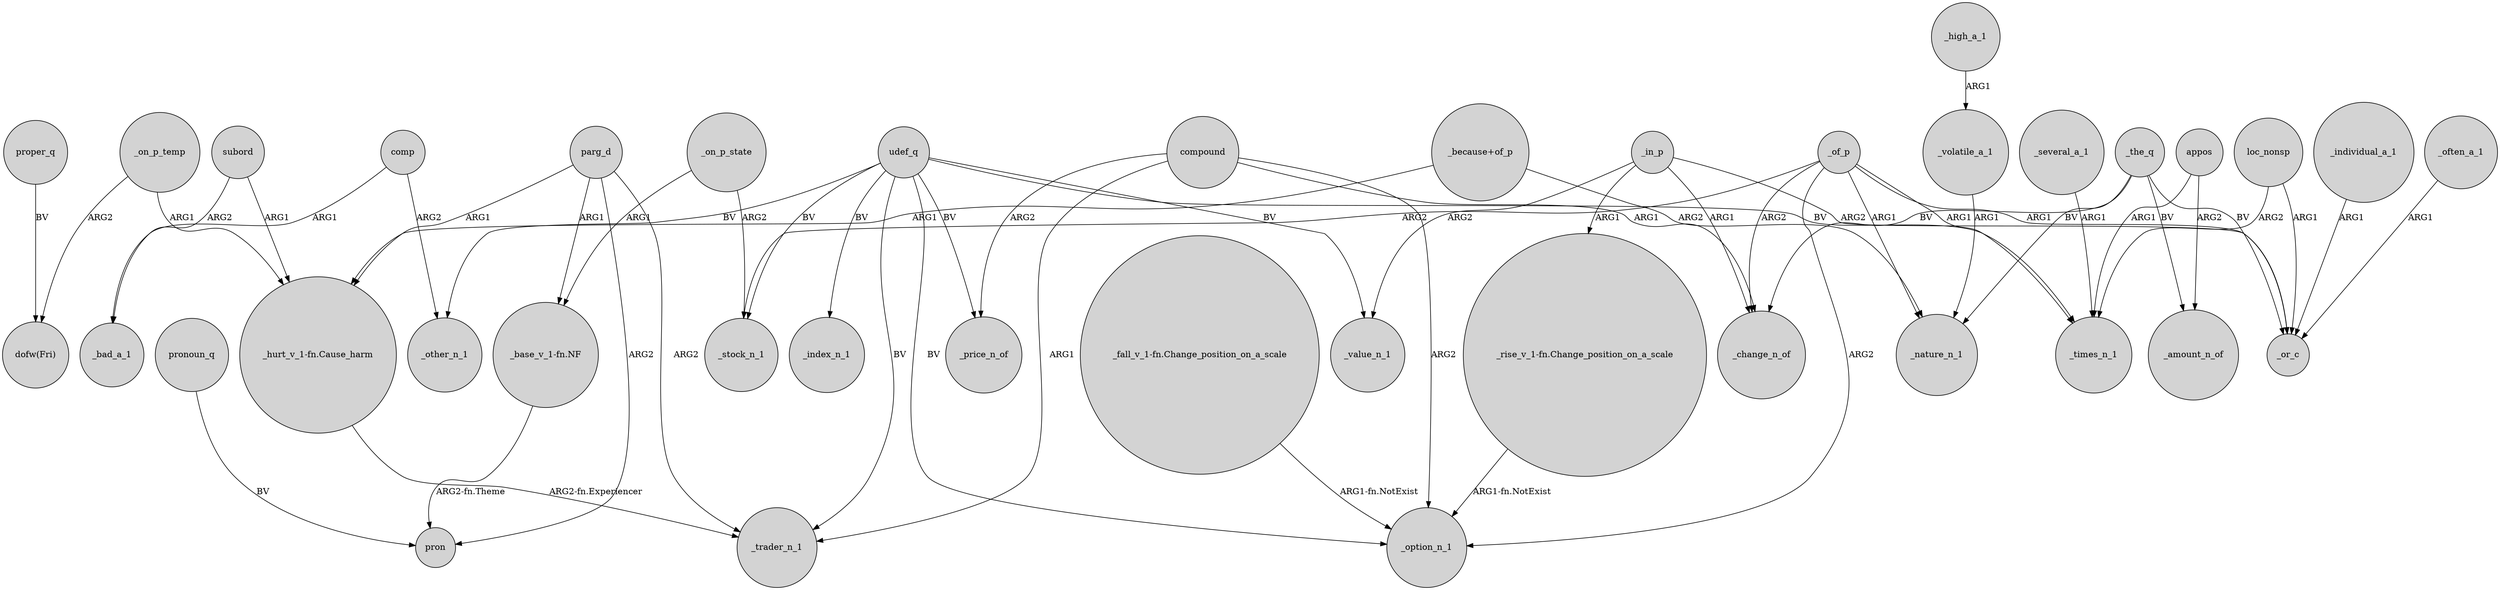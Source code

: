 digraph {
	node [shape=circle style=filled]
	_on_p_temp -> "_hurt_v_1-fn.Cause_harm" [label=ARG1]
	proper_q -> "dofw(Fri)" [label=BV]
	comp -> _other_n_1 [label=ARG2]
	compound -> _price_n_of [label=ARG2]
	_the_q -> _or_c [label=BV]
	udef_q -> _price_n_of [label=BV]
	_several_a_1 -> _times_n_1 [label=ARG1]
	udef_q -> _option_n_1 [label=BV]
	_the_q -> _amount_n_of [label=BV]
	_on_p_state -> _stock_n_1 [label=ARG2]
	udef_q -> _trader_n_1 [label=BV]
	appos -> _times_n_1 [label=ARG1]
	_individual_a_1 -> _or_c [label=ARG1]
	_in_p -> _value_n_1 [label=ARG2]
	parg_d -> "_hurt_v_1-fn.Cause_harm" [label=ARG1]
	_of_p -> _nature_n_1 [label=ARG1]
	_in_p -> _or_c [label=ARG2]
	comp -> _bad_a_1 [label=ARG1]
	_on_p_state -> "_base_v_1-fn.NF" [label=ARG1]
	"_because+of_p" -> _nature_n_1 [label=ARG2]
	udef_q -> _times_n_1 [label=BV]
	udef_q -> _index_n_1 [label=BV]
	_in_p -> "_rise_v_1-fn.Change_position_on_a_scale" [label=ARG1]
	loc_nonsp -> _or_c [label=ARG1]
	compound -> _trader_n_1 [label=ARG1]
	parg_d -> pron [label=ARG2]
	udef_q -> _other_n_1 [label=BV]
	_volatile_a_1 -> _nature_n_1 [label=ARG1]
	_often_a_1 -> _or_c [label=ARG1]
	_of_p -> _or_c [label=ARG1]
	_in_p -> _change_n_of [label=ARG1]
	pronoun_q -> pron [label=BV]
	_of_p -> _times_n_1 [label=ARG1]
	compound -> _option_n_1 [label=ARG2]
	_of_p -> _option_n_1 [label=ARG2]
	udef_q -> _stock_n_1 [label=BV]
	_on_p_temp -> "dofw(Fri)" [label=ARG2]
	loc_nonsp -> _times_n_1 [label=ARG2]
	_the_q -> _nature_n_1 [label=BV]
	compound -> _change_n_of [label=ARG1]
	_high_a_1 -> _volatile_a_1 [label=ARG1]
	"_fall_v_1-fn.Change_position_on_a_scale" -> _option_n_1 [label="ARG1-fn.NotExist"]
	subord -> _bad_a_1 [label=ARG2]
	"_hurt_v_1-fn.Cause_harm" -> _trader_n_1 [label="ARG2-fn.Experiencer"]
	appos -> _amount_n_of [label=ARG2]
	_the_q -> _change_n_of [label=BV]
	"_base_v_1-fn.NF" -> pron [label="ARG2-fn.Theme"]
	udef_q -> _value_n_1 [label=BV]
	_of_p -> _stock_n_1 [label=ARG2]
	"_because+of_p" -> "_hurt_v_1-fn.Cause_harm" [label=ARG1]
	parg_d -> _trader_n_1 [label=ARG2]
	"_rise_v_1-fn.Change_position_on_a_scale" -> _option_n_1 [label="ARG1-fn.NotExist"]
	subord -> "_hurt_v_1-fn.Cause_harm" [label=ARG1]
	parg_d -> "_base_v_1-fn.NF" [label=ARG1]
	_of_p -> _change_n_of [label=ARG2]
}
